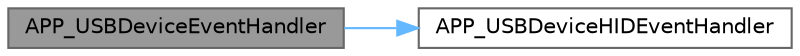 digraph "APP_USBDeviceEventHandler"
{
 // LATEX_PDF_SIZE
  bgcolor="transparent";
  edge [fontname=Helvetica,fontsize=10,labelfontname=Helvetica,labelfontsize=10];
  node [fontname=Helvetica,fontsize=10,shape=box,height=0.2,width=0.4];
  rankdir="LR";
  Node1 [id="Node000001",label="APP_USBDeviceEventHandler",height=0.2,width=0.4,color="gray40", fillcolor="grey60", style="filled", fontcolor="black",tooltip=" "];
  Node1 -> Node2 [id="edge1_Node000001_Node000002",color="steelblue1",style="solid",tooltip=" "];
  Node2 [id="Node000002",label="APP_USBDeviceHIDEventHandler",height=0.2,width=0.4,color="grey40", fillcolor="white", style="filled",URL="$hid_8c.html#ad1c40ae5721f0b1be13a18aefa55f216",tooltip=" "];
}
